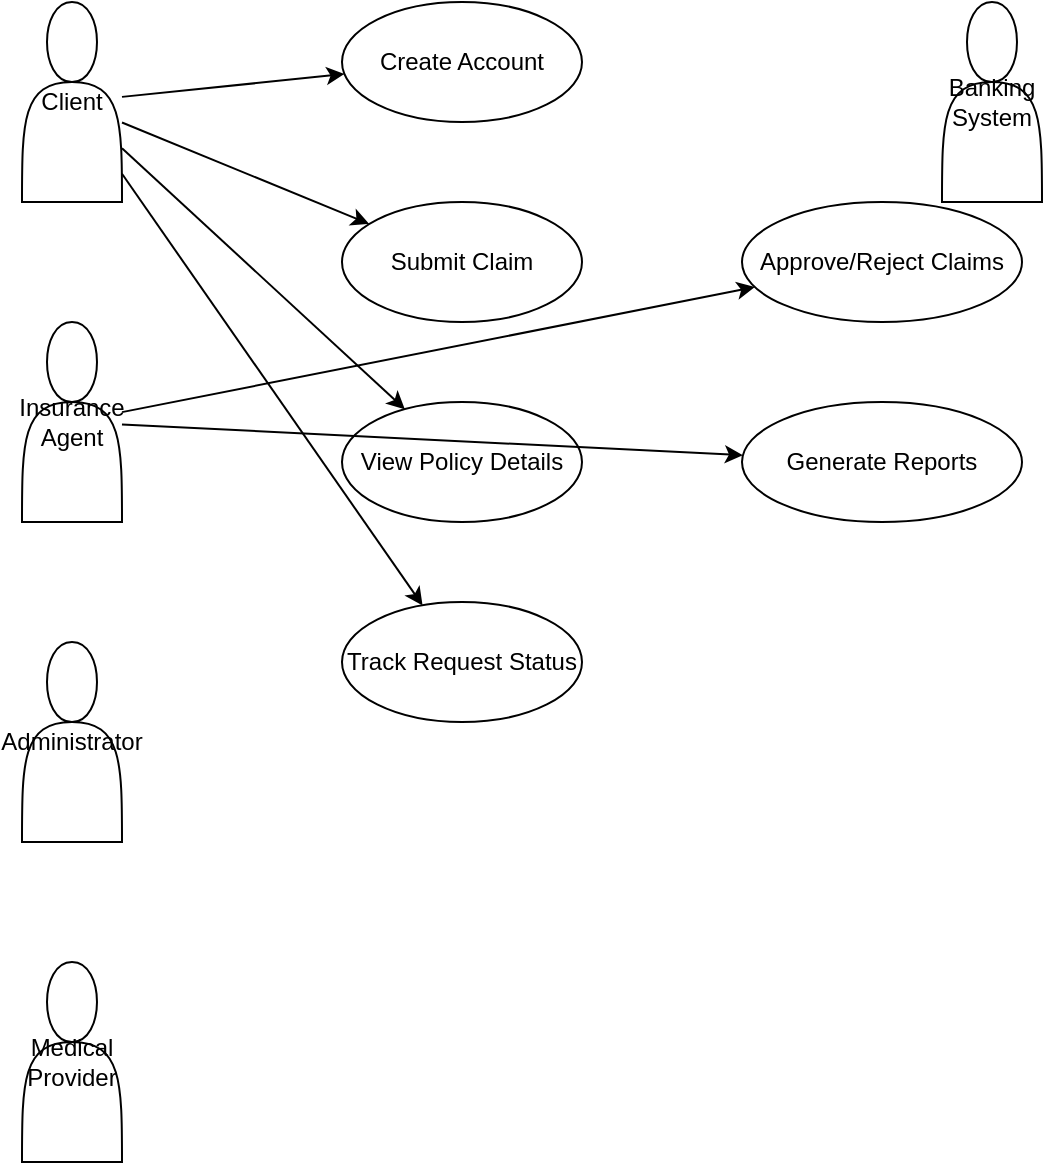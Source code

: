<?xml version="1.0" encoding="UTF-8"?>
<mxfile>
  <diagram name="Use Case Diagram">
    <mxGraphModel dx="1600" dy="800" grid="1" gridSize="10" guides="1" tooltips="1" connect="1" arrows="1" fold="1" page="1" pageScale="1" pageWidth="1200" pageHeight="800" math="0" shadow="0">
      <root>
        <mxCell id="0" />
        <mxCell id="1" parent="0" />

        <!-- Actors -->
        <mxCell id="client" value="Client" style="shape=actor;whiteSpace=wrap;html=1;" vertex="1" parent="1">
          <mxGeometry x="40" y="140" width="50" height="100" as="geometry" />
        </mxCell>
        
        <mxCell id="insurance_agent" value="Insurance Agent" style="shape=actor;whiteSpace=wrap;html=1;" vertex="1" parent="1">
          <mxGeometry x="40" y="300" width="50" height="100" as="geometry" />
        </mxCell>

        <mxCell id="administrator" value="Administrator" style="shape=actor;whiteSpace=wrap;html=1;" vertex="1" parent="1">
          <mxGeometry x="40" y="460" width="50" height="100" as="geometry" />
        </mxCell>

        <mxCell id="medical_provider" value="Medical Provider" style="shape=actor;whiteSpace=wrap;html=1;" vertex="1" parent="1">
          <mxGeometry x="40" y="620" width="50" height="100" as="geometry" />
        </mxCell>
 <mxCell id="banking_system" value="Banking System" style="shape=actor;whiteSpace=wrap;html=1;" vertex="1" parent="1">
          <mxGeometry x="500" y="140" width="50" height="100" as="geometry" />
        </mxCell>

        <!-- Use Cases -->
        <mxCell id="create_account" value="Create Account" style="ellipse;whiteSpace=wrap;html=1;" vertex="1" parent="1">
          <mxGeometry x="200" y="140" width="120" height="60" as="geometry" />
        </mxCell>

        <mxCell id="submit_claim" value="Submit Claim" style="ellipse;whiteSpace=wrap;html=1;" vertex="1" parent="1">
          <mxGeometry x="200" y="240" width="120" height="60" as="geometry" />
        </mxCell>

        <mxCell id="view_policy" value="View Policy Details" style="ellipse;whiteSpace=wrap;html=1;" vertex="1" parent="1">
          <mxGeometry x="200" y="340" width="120" height="60" as="geometry" />
        </mxCell>

        <mxCell id="track_status" value="Track Request Status" style="ellipse;whiteSpace=wrap;html=1;" vertex="1" parent="1">
          <mxGeometry x="200" y="440" width="120" height="60" as="geometry" />
        </mxCell>

        <mxCell id="approve_claim" value="Approve/Reject Claims" style="ellipse;whiteSpace=wrap;html=1;" vertex="1" parent="1">
          <mxGeometry x="400" y="240" width="140" height="60" as="geometry" />
        </mxCell>
    <mxCell id="generate_report" value="Generate Reports" style="ellipse;whiteSpace=wrap;html=1;" vertex="1" parent="1">
          <mxGeometry x="400" y="340" width="140" height="60" as="geometry" />
        </mxCell>

        <!-- Connections -->
        <mxCell id="connect1" edge="1" parent="1" source="client" target="create_account">
          <mxGeometry relative="1" as="geometry" />
        </mxCell>

        <mxCell id="connect2" edge="1" parent="1" source="client" target="submit_claim">
          <mxGeometry relative="1" as="geometry" />
        </mxCell>

        <mxCell id="connect3" edge="1" parent="1" source="client" target="view_policy">
          <mxGeometry relative="1" as="geometry" />
        </mxCell>

        <mxCell id="connect4" edge="1" parent="1" source="client" target="track_status">
          <mxGeometry relative="1" as="geometry" />
        </mxCell>

        <mxCell id="connect5" edge="1" parent="1" source="insurance_agent" target="approve_claim">
          <mxGeometry relative="1" as="geometry" />
        </mxCell>
    <mxCell id="connect6" edge="1" parent="1" source="insurance_agent" target="generate_report">
          <mxGeometry relative="1" as="geometry" />
        </mxCell>
      </root>
    </mxGraphModel>
  </diagram>
</mxfile>

